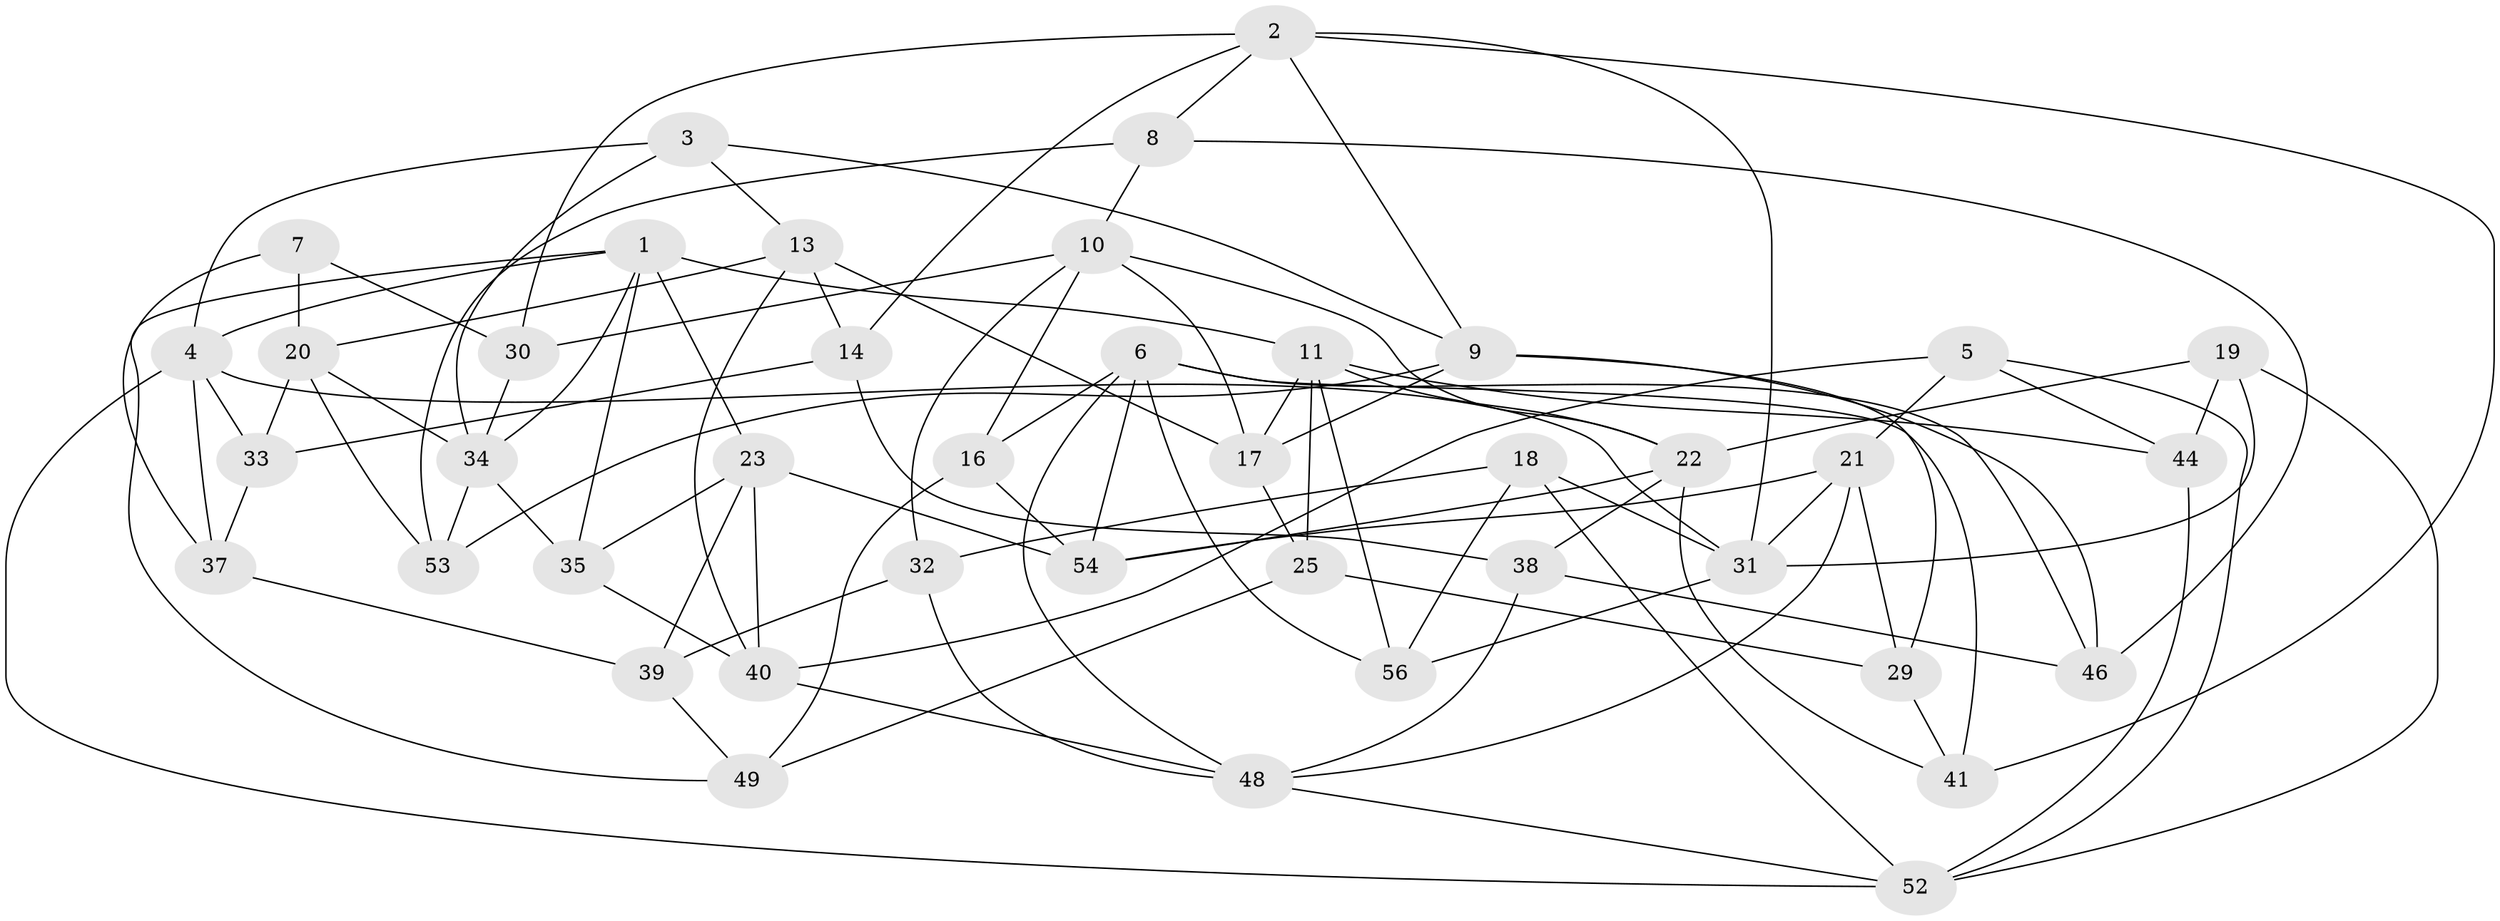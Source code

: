// Generated by graph-tools (version 1.1) at 2025/52/02/27/25 19:52:34]
// undirected, 42 vertices, 99 edges
graph export_dot {
graph [start="1"]
  node [color=gray90,style=filled];
  1 [super="+51"];
  2 [super="+42"];
  3;
  4 [super="+47"];
  5;
  6 [super="+12"];
  7;
  8;
  9 [super="+24"];
  10 [super="+57"];
  11 [super="+15"];
  13 [super="+43"];
  14;
  16;
  17 [super="+28"];
  18;
  19;
  20 [super="+26"];
  21 [super="+27"];
  22 [super="+50"];
  23 [super="+45"];
  25;
  29;
  30;
  31 [super="+60"];
  32;
  33;
  34 [super="+36"];
  35;
  37;
  38;
  39;
  40 [super="+55"];
  41;
  44;
  46;
  48 [super="+58"];
  49;
  52 [super="+59"];
  53;
  54 [super="+61"];
  56;
  1 -- 4;
  1 -- 11;
  1 -- 35;
  1 -- 49;
  1 -- 23;
  1 -- 34;
  2 -- 14;
  2 -- 8;
  2 -- 41;
  2 -- 30;
  2 -- 31;
  2 -- 9;
  3 -- 9;
  3 -- 4;
  3 -- 13;
  3 -- 34;
  4 -- 33;
  4 -- 37;
  4 -- 52;
  4 -- 31;
  5 -- 44;
  5 -- 21;
  5 -- 52;
  5 -- 40;
  6 -- 16;
  6 -- 56;
  6 -- 41;
  6 -- 54;
  6 -- 46;
  6 -- 48;
  7 -- 30;
  7 -- 20 [weight=2];
  7 -- 37;
  8 -- 53;
  8 -- 46;
  8 -- 10;
  9 -- 46;
  9 -- 17;
  9 -- 29;
  9 -- 53;
  10 -- 32;
  10 -- 16;
  10 -- 22;
  10 -- 30;
  10 -- 17;
  11 -- 17;
  11 -- 56;
  11 -- 25;
  11 -- 44;
  11 -- 22;
  13 -- 40;
  13 -- 20;
  13 -- 17 [weight=2];
  13 -- 14;
  14 -- 38;
  14 -- 33;
  16 -- 49;
  16 -- 54;
  17 -- 25;
  18 -- 32;
  18 -- 56;
  18 -- 31;
  18 -- 52;
  19 -- 44;
  19 -- 52;
  19 -- 31;
  19 -- 22;
  20 -- 53;
  20 -- 33;
  20 -- 34;
  21 -- 31;
  21 -- 48;
  21 -- 29;
  21 -- 54 [weight=2];
  22 -- 41;
  22 -- 38;
  22 -- 54;
  23 -- 39;
  23 -- 54;
  23 -- 40 [weight=2];
  23 -- 35;
  25 -- 49;
  25 -- 29;
  29 -- 41;
  30 -- 34;
  31 -- 56;
  32 -- 39;
  32 -- 48;
  33 -- 37;
  34 -- 35;
  34 -- 53;
  35 -- 40;
  37 -- 39;
  38 -- 48;
  38 -- 46;
  39 -- 49;
  40 -- 48;
  44 -- 52;
  48 -- 52;
}
